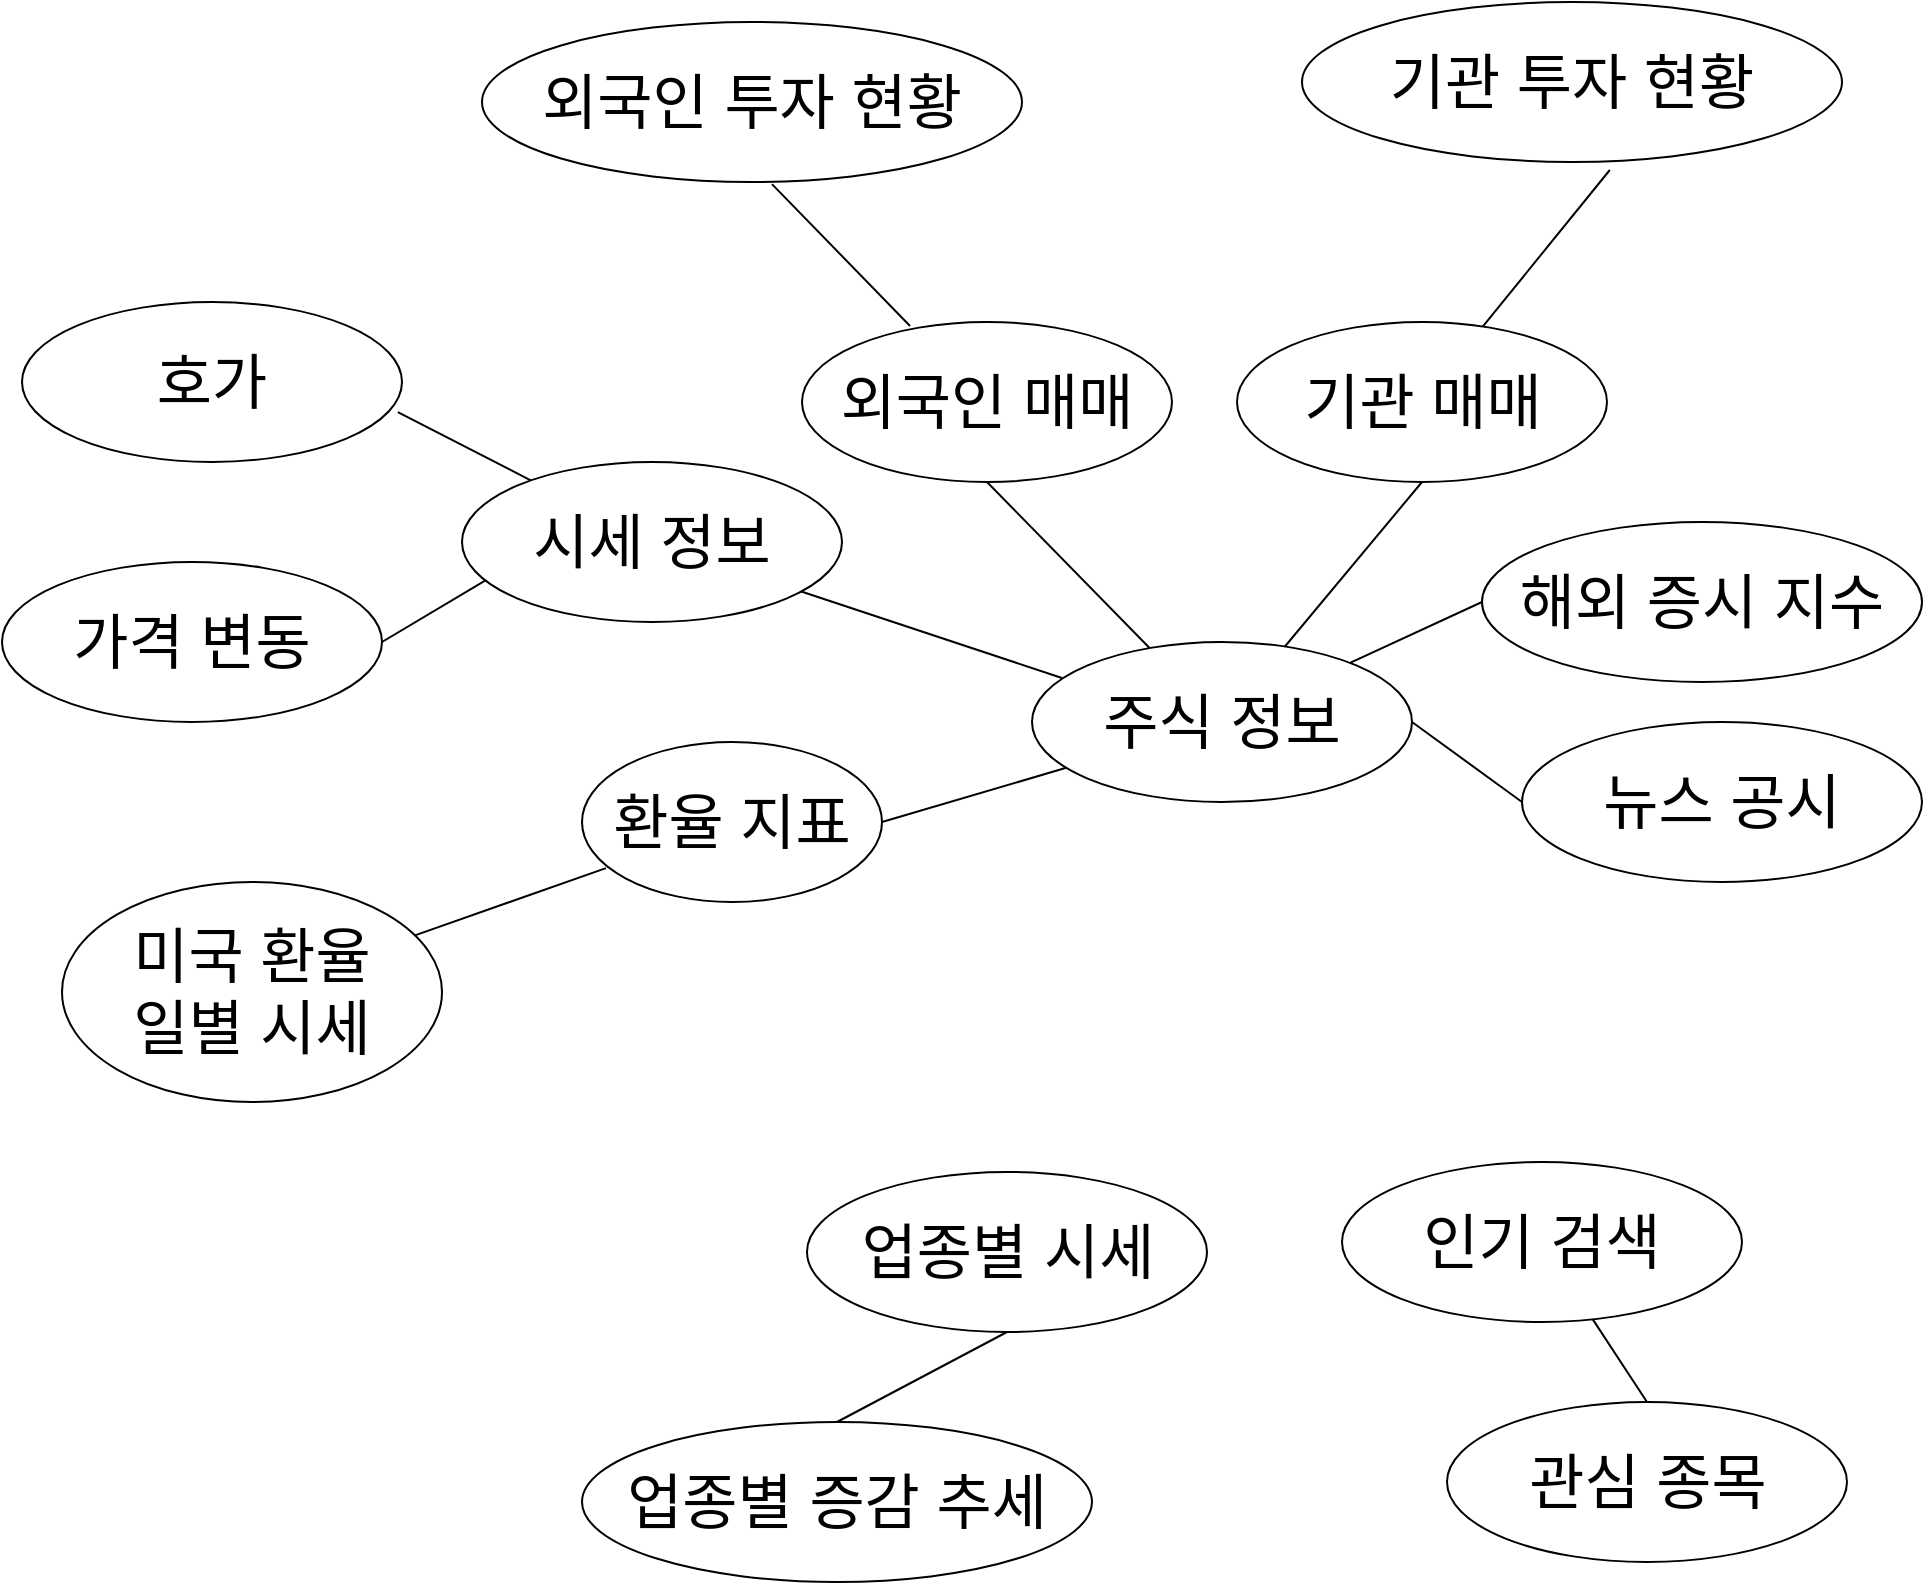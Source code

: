 <mxfile version="14.4.8" type="device"><diagram id="1NpF7276p9V1nn3m2xVE" name="Page-1"><mxGraphModel dx="2249" dy="794" grid="1" gridSize="10" guides="1" tooltips="1" connect="1" arrows="1" fold="1" page="1" pageScale="1" pageWidth="827" pageHeight="1169" math="0" shadow="0"><root><mxCell id="0"/><mxCell id="1" parent="0"/><mxCell id="fpTWJ1p6kXoWtHZGL756-1" value="&lt;font style=&quot;font-size: 30px&quot;&gt;주식 정보&lt;/font&gt;" style="ellipse;whiteSpace=wrap;html=1;" vertex="1" parent="1"><mxGeometry x="315" y="360" width="190" height="80" as="geometry"/></mxCell><mxCell id="fpTWJ1p6kXoWtHZGL756-3" value="&lt;font style=&quot;font-size: 30px&quot;&gt;업종별 시세&lt;br&gt;&lt;/font&gt;" style="ellipse;whiteSpace=wrap;html=1;" vertex="1" parent="1"><mxGeometry x="202.5" y="625" width="200" height="80" as="geometry"/></mxCell><mxCell id="fpTWJ1p6kXoWtHZGL756-6" value="&lt;span style=&quot;font-size: 30px&quot;&gt;외국인 매매&lt;/span&gt;" style="ellipse;whiteSpace=wrap;html=1;" vertex="1" parent="1"><mxGeometry x="200" y="200" width="185" height="80" as="geometry"/></mxCell><mxCell id="fpTWJ1p6kXoWtHZGL756-7" value="" style="endArrow=none;html=1;entryX=0.5;entryY=1;entryDx=0;entryDy=0;" edge="1" parent="1" source="fpTWJ1p6kXoWtHZGL756-1" target="fpTWJ1p6kXoWtHZGL756-6"><mxGeometry width="50" height="50" relative="1" as="geometry"><mxPoint x="390" y="500" as="sourcePoint"/><mxPoint x="440" y="450" as="targetPoint"/></mxGeometry></mxCell><mxCell id="fpTWJ1p6kXoWtHZGL756-9" value="&lt;font style=&quot;font-size: 30px&quot;&gt;환율 지표&lt;/font&gt;" style="ellipse;whiteSpace=wrap;html=1;" vertex="1" parent="1"><mxGeometry x="90" y="410" width="150" height="80" as="geometry"/></mxCell><mxCell id="fpTWJ1p6kXoWtHZGL756-10" value="" style="endArrow=none;html=1;exitX=1;exitY=0.5;exitDx=0;exitDy=0;" edge="1" parent="1" source="fpTWJ1p6kXoWtHZGL756-9" target="fpTWJ1p6kXoWtHZGL756-1"><mxGeometry width="50" height="50" relative="1" as="geometry"><mxPoint x="390" y="480" as="sourcePoint"/><mxPoint x="440" y="430" as="targetPoint"/></mxGeometry></mxCell><mxCell id="fpTWJ1p6kXoWtHZGL756-11" value="&lt;span style=&quot;font-size: 30px&quot;&gt;기관 매매&lt;/span&gt;" style="ellipse;whiteSpace=wrap;html=1;" vertex="1" parent="1"><mxGeometry x="417.5" y="200" width="185" height="80" as="geometry"/></mxCell><mxCell id="fpTWJ1p6kXoWtHZGL756-12" value="&lt;span style=&quot;font-size: 30px&quot;&gt;해외 증시 지수&lt;/span&gt;" style="ellipse;whiteSpace=wrap;html=1;" vertex="1" parent="1"><mxGeometry x="540" y="300" width="220" height="80" as="geometry"/></mxCell><mxCell id="fpTWJ1p6kXoWtHZGL756-13" value="&lt;font style=&quot;font-size: 30px&quot;&gt;뉴스 공시&lt;br&gt;&lt;/font&gt;" style="ellipse;whiteSpace=wrap;html=1;" vertex="1" parent="1"><mxGeometry x="560" y="400" width="200" height="80" as="geometry"/></mxCell><mxCell id="fpTWJ1p6kXoWtHZGL756-14" value="&lt;font style=&quot;font-size: 30px&quot;&gt;인기 검색&lt;br&gt;&lt;/font&gt;" style="ellipse;whiteSpace=wrap;html=1;" vertex="1" parent="1"><mxGeometry x="470" y="620" width="200" height="80" as="geometry"/></mxCell><mxCell id="fpTWJ1p6kXoWtHZGL756-15" value="" style="endArrow=none;html=1;exitX=0.5;exitY=1;exitDx=0;exitDy=0;" edge="1" parent="1" source="fpTWJ1p6kXoWtHZGL756-11" target="fpTWJ1p6kXoWtHZGL756-1"><mxGeometry width="50" height="50" relative="1" as="geometry"><mxPoint x="390" y="410" as="sourcePoint"/><mxPoint x="410" y="360" as="targetPoint"/></mxGeometry></mxCell><mxCell id="fpTWJ1p6kXoWtHZGL756-16" value="" style="endArrow=none;html=1;entryX=0;entryY=0.5;entryDx=0;entryDy=0;" edge="1" parent="1" source="fpTWJ1p6kXoWtHZGL756-1" target="fpTWJ1p6kXoWtHZGL756-12"><mxGeometry width="50" height="50" relative="1" as="geometry"><mxPoint x="390" y="410" as="sourcePoint"/><mxPoint x="440" y="360" as="targetPoint"/></mxGeometry></mxCell><mxCell id="fpTWJ1p6kXoWtHZGL756-17" value="" style="endArrow=none;html=1;exitX=0;exitY=0.5;exitDx=0;exitDy=0;entryX=1;entryY=0.5;entryDx=0;entryDy=0;" edge="1" parent="1" source="fpTWJ1p6kXoWtHZGL756-13" target="fpTWJ1p6kXoWtHZGL756-1"><mxGeometry width="50" height="50" relative="1" as="geometry"><mxPoint x="390" y="410" as="sourcePoint"/><mxPoint x="440" y="360" as="targetPoint"/></mxGeometry></mxCell><mxCell id="fpTWJ1p6kXoWtHZGL756-22" value="&lt;span style=&quot;font-size: 30px&quot;&gt;외국인 투자 현황&lt;/span&gt;" style="ellipse;whiteSpace=wrap;html=1;" vertex="1" parent="1"><mxGeometry x="40" y="50" width="270" height="80" as="geometry"/></mxCell><mxCell id="fpTWJ1p6kXoWtHZGL756-23" value="" style="endArrow=none;html=1;entryX=0.292;entryY=0.025;entryDx=0;entryDy=0;entryPerimeter=0;exitX=0.537;exitY=1.013;exitDx=0;exitDy=0;exitPerimeter=0;" edge="1" parent="1" source="fpTWJ1p6kXoWtHZGL756-22" target="fpTWJ1p6kXoWtHZGL756-6"><mxGeometry width="50" height="50" relative="1" as="geometry"><mxPoint x="390" y="400" as="sourcePoint"/><mxPoint x="440" y="350" as="targetPoint"/></mxGeometry></mxCell><mxCell id="fpTWJ1p6kXoWtHZGL756-24" value="&lt;span style=&quot;font-size: 30px&quot;&gt;기관 투자 현황&lt;/span&gt;" style="ellipse;whiteSpace=wrap;html=1;" vertex="1" parent="1"><mxGeometry x="450" y="40" width="270" height="80" as="geometry"/></mxCell><mxCell id="fpTWJ1p6kXoWtHZGL756-25" value="" style="endArrow=none;html=1;exitX=0.57;exitY=1.05;exitDx=0;exitDy=0;exitPerimeter=0;" edge="1" parent="1" source="fpTWJ1p6kXoWtHZGL756-24" target="fpTWJ1p6kXoWtHZGL756-11"><mxGeometry width="50" height="50" relative="1" as="geometry"><mxPoint x="390" y="400" as="sourcePoint"/><mxPoint x="440" y="350" as="targetPoint"/></mxGeometry></mxCell><mxCell id="fpTWJ1p6kXoWtHZGL756-27" value="&lt;font style=&quot;font-size: 30px&quot;&gt;시세 정보&lt;/font&gt;" style="ellipse;whiteSpace=wrap;html=1;" vertex="1" parent="1"><mxGeometry x="30" y="270" width="190" height="80" as="geometry"/></mxCell><mxCell id="fpTWJ1p6kXoWtHZGL756-28" value="" style="endArrow=none;html=1;entryX=0.079;entryY=0.225;entryDx=0;entryDy=0;entryPerimeter=0;" edge="1" parent="1" source="fpTWJ1p6kXoWtHZGL756-27" target="fpTWJ1p6kXoWtHZGL756-1"><mxGeometry width="50" height="50" relative="1" as="geometry"><mxPoint x="390" y="400" as="sourcePoint"/><mxPoint x="440" y="350" as="targetPoint"/></mxGeometry></mxCell><mxCell id="fpTWJ1p6kXoWtHZGL756-29" value="&lt;font style=&quot;font-size: 30px&quot;&gt;호가&lt;/font&gt;" style="ellipse;whiteSpace=wrap;html=1;" vertex="1" parent="1"><mxGeometry x="-190" y="190" width="190" height="80" as="geometry"/></mxCell><mxCell id="fpTWJ1p6kXoWtHZGL756-31" value="&lt;span style=&quot;font-size: 30px&quot;&gt;가격 변동&lt;/span&gt;" style="ellipse;whiteSpace=wrap;html=1;" vertex="1" parent="1"><mxGeometry x="-200" y="320" width="190" height="80" as="geometry"/></mxCell><mxCell id="fpTWJ1p6kXoWtHZGL756-32" value="" style="endArrow=none;html=1;exitX=1;exitY=0.5;exitDx=0;exitDy=0;entryX=0.063;entryY=0.738;entryDx=0;entryDy=0;entryPerimeter=0;" edge="1" parent="1" source="fpTWJ1p6kXoWtHZGL756-31" target="fpTWJ1p6kXoWtHZGL756-27"><mxGeometry width="50" height="50" relative="1" as="geometry"><mxPoint x="390" y="400" as="sourcePoint"/><mxPoint x="440" y="350" as="targetPoint"/></mxGeometry></mxCell><mxCell id="fpTWJ1p6kXoWtHZGL756-33" value="" style="endArrow=none;html=1;exitX=0.989;exitY=0.688;exitDx=0;exitDy=0;exitPerimeter=0;" edge="1" parent="1" source="fpTWJ1p6kXoWtHZGL756-29" target="fpTWJ1p6kXoWtHZGL756-27"><mxGeometry width="50" height="50" relative="1" as="geometry"><mxPoint x="390" y="400" as="sourcePoint"/><mxPoint x="440" y="350" as="targetPoint"/></mxGeometry></mxCell><mxCell id="fpTWJ1p6kXoWtHZGL756-34" value="&lt;font style=&quot;font-size: 30px&quot;&gt;미국 환율&lt;br&gt;일별 시세&lt;br&gt;&lt;/font&gt;" style="ellipse;whiteSpace=wrap;html=1;" vertex="1" parent="1"><mxGeometry x="-170" y="480" width="190" height="110" as="geometry"/></mxCell><mxCell id="fpTWJ1p6kXoWtHZGL756-35" value="" style="endArrow=none;html=1;entryX=0.08;entryY=0.788;entryDx=0;entryDy=0;entryPerimeter=0;" edge="1" parent="1" source="fpTWJ1p6kXoWtHZGL756-34" target="fpTWJ1p6kXoWtHZGL756-9"><mxGeometry width="50" height="50" relative="1" as="geometry"><mxPoint x="390" y="580" as="sourcePoint"/><mxPoint x="440" y="530" as="targetPoint"/></mxGeometry></mxCell><mxCell id="fpTWJ1p6kXoWtHZGL756-36" value="&lt;font style=&quot;font-size: 30px&quot;&gt;업종별 증감 추세&lt;br&gt;&lt;/font&gt;" style="ellipse;whiteSpace=wrap;html=1;" vertex="1" parent="1"><mxGeometry x="90" y="750" width="255" height="80" as="geometry"/></mxCell><mxCell id="fpTWJ1p6kXoWtHZGL756-37" value="" style="endArrow=none;html=1;exitX=0.5;exitY=0;exitDx=0;exitDy=0;entryX=0.5;entryY=1;entryDx=0;entryDy=0;" edge="1" parent="1" source="fpTWJ1p6kXoWtHZGL756-36" target="fpTWJ1p6kXoWtHZGL756-3"><mxGeometry width="50" height="50" relative="1" as="geometry"><mxPoint x="442.5" y="580" as="sourcePoint"/><mxPoint x="492.5" y="530" as="targetPoint"/></mxGeometry></mxCell><mxCell id="fpTWJ1p6kXoWtHZGL756-38" value="&lt;font style=&quot;font-size: 30px&quot;&gt;관심 종목&lt;br&gt;&lt;/font&gt;" style="ellipse;whiteSpace=wrap;html=1;" vertex="1" parent="1"><mxGeometry x="522.5" y="740" width="200" height="80" as="geometry"/></mxCell><mxCell id="fpTWJ1p6kXoWtHZGL756-39" value="" style="endArrow=none;html=1;exitX=0.5;exitY=0;exitDx=0;exitDy=0;" edge="1" parent="1" source="fpTWJ1p6kXoWtHZGL756-38" target="fpTWJ1p6kXoWtHZGL756-14"><mxGeometry width="50" height="50" relative="1" as="geometry"><mxPoint x="442.5" y="580" as="sourcePoint"/><mxPoint x="492.5" y="530" as="targetPoint"/></mxGeometry></mxCell></root></mxGraphModel></diagram></mxfile>